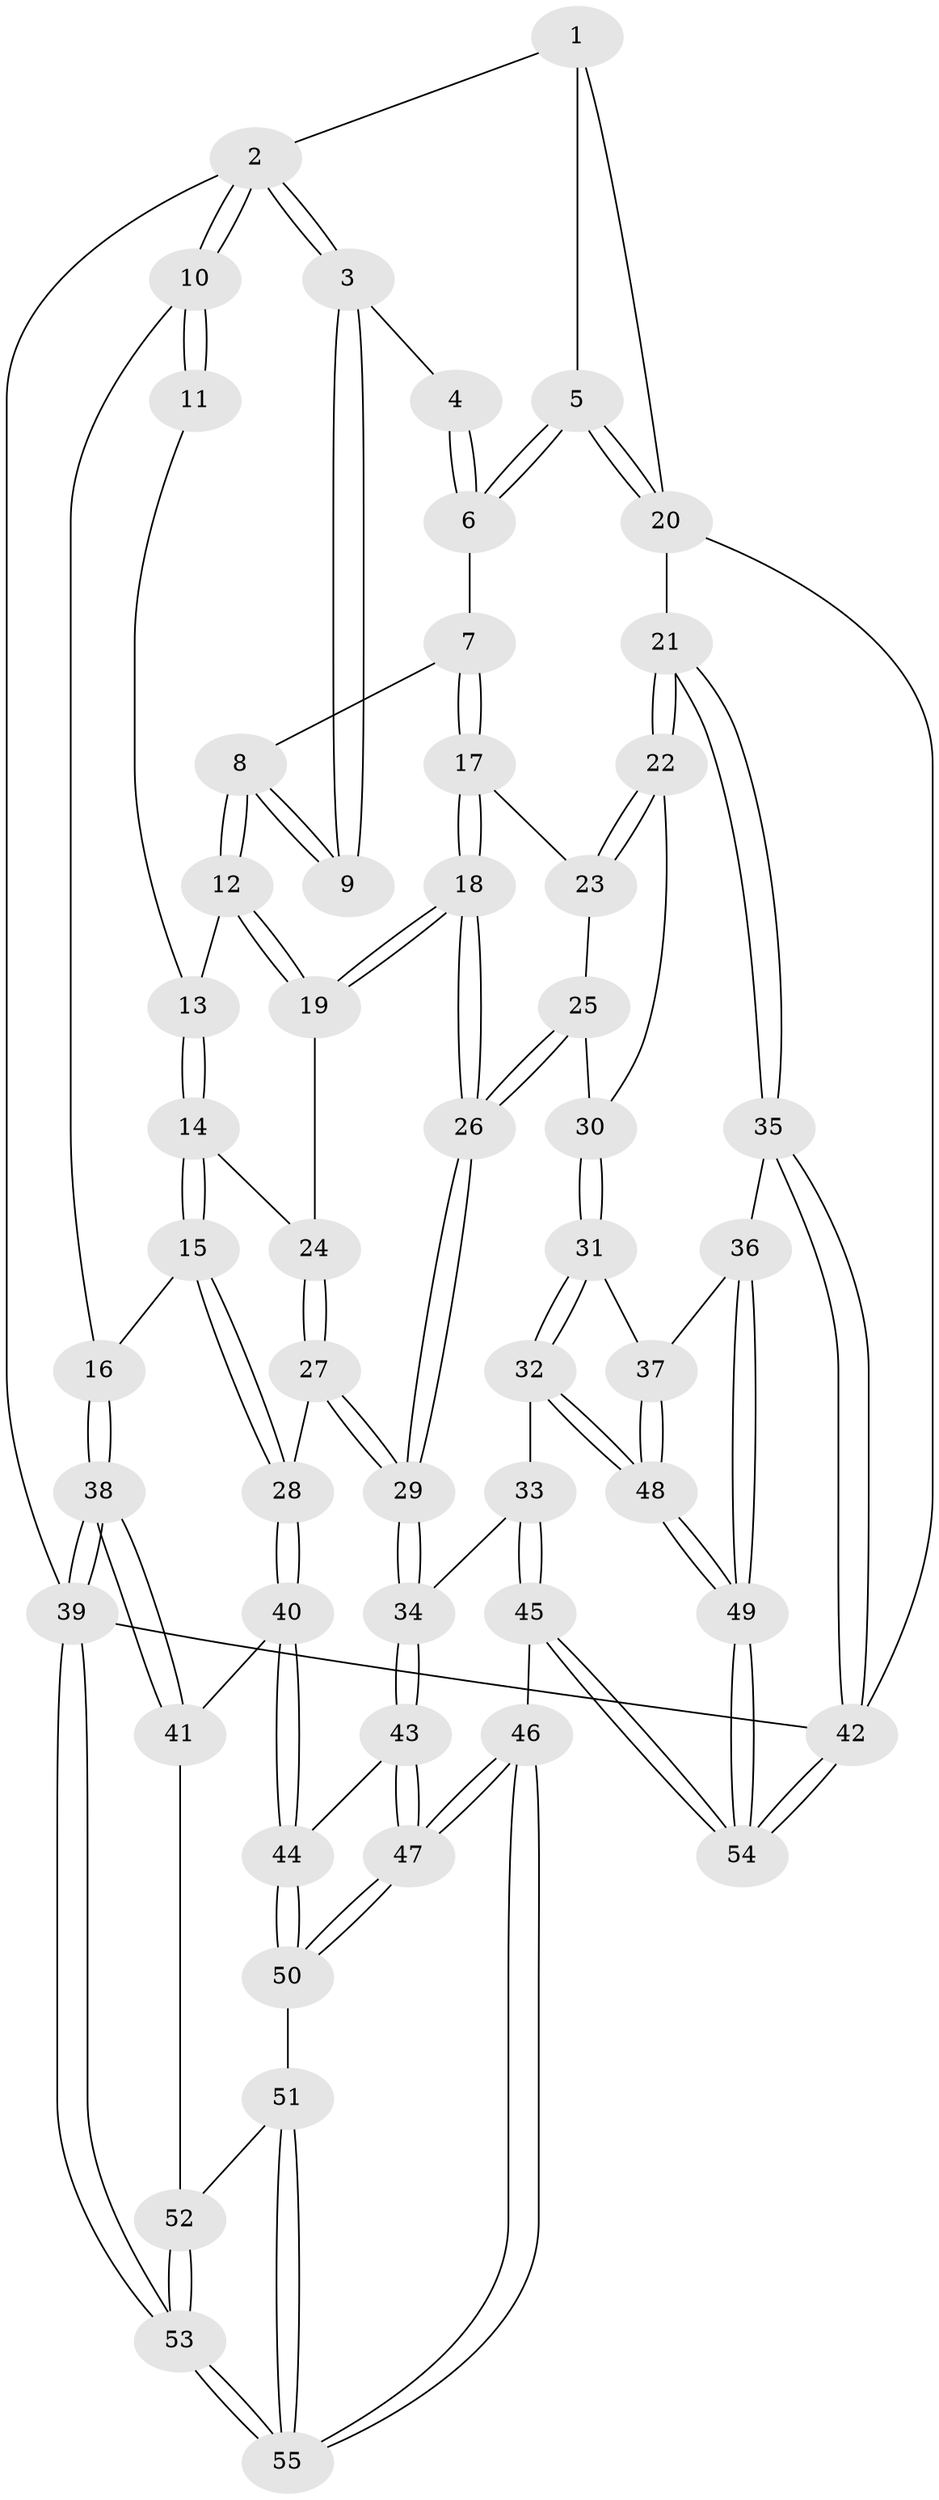 // coarse degree distribution, {3: 0.25806451612903225, 6: 0.06451612903225806, 4: 0.3870967741935484, 5: 0.25806451612903225, 2: 0.03225806451612903}
// Generated by graph-tools (version 1.1) at 2025/42/03/06/25 10:42:27]
// undirected, 55 vertices, 134 edges
graph export_dot {
graph [start="1"]
  node [color=gray90,style=filled];
  1 [pos="+0.8671649982037922+0"];
  2 [pos="+0+0"];
  3 [pos="+0.565717315152948+0"];
  4 [pos="+0.6933611979846005+0"];
  5 [pos="+1+0.30713072655524587"];
  6 [pos="+0.8124148396258599+0.1859183321483495"];
  7 [pos="+0.7407476778189291+0.3493812007839372"];
  8 [pos="+0.5293646381890335+0.23733103947162693"];
  9 [pos="+0.5301592746630571+0.0361713001397943"];
  10 [pos="+0+0.13832420224261843"];
  11 [pos="+0.3215915836084156+0.15837513011897156"];
  12 [pos="+0.5103352754023184+0.3502095436118972"];
  13 [pos="+0.33232180521885124+0.3524019802815481"];
  14 [pos="+0.26666282393502266+0.42755929162688994"];
  15 [pos="+0.09730378312744963+0.4805818814442116"];
  16 [pos="+0+0.45856601508618033"];
  17 [pos="+0.7295443176487583+0.397154772147208"];
  18 [pos="+0.6314092150897233+0.4619018371950415"];
  19 [pos="+0.5327060913392855+0.39513703937715816"];
  20 [pos="+1+0.36479380658997207"];
  21 [pos="+1+0.4977338521195907"];
  22 [pos="+1+0.5118012793793063"];
  23 [pos="+0.8442924257431862+0.4629787935603022"];
  24 [pos="+0.4088570033461651+0.5120428051397017"];
  25 [pos="+0.7359775923065971+0.6042080135958507"];
  26 [pos="+0.6298838381248328+0.5991522665359544"];
  27 [pos="+0.43010761718984675+0.604833436919852"];
  28 [pos="+0.29110483735729575+0.687557075130073"];
  29 [pos="+0.590450490046753+0.6585625887109138"];
  30 [pos="+0.8432786574472378+0.6440992771712746"];
  31 [pos="+0.8323639550500517+0.7228411916874401"];
  32 [pos="+0.7917095260496733+0.7829581497615952"];
  33 [pos="+0.6056463501820646+0.6881662480606733"];
  34 [pos="+0.5912789790827748+0.6703759954682215"];
  35 [pos="+1+0.6838983554337186"];
  36 [pos="+0.9918724632326794+0.7707874619805732"];
  37 [pos="+0.967458342769079+0.769086386811188"];
  38 [pos="+0+0.7634639701959486"];
  39 [pos="+0+1"];
  40 [pos="+0.2917404281248839+0.714935968646554"];
  41 [pos="+0.16331300987989886+0.7961230955959466"];
  42 [pos="+1+1"];
  43 [pos="+0.5328975172920792+0.7401417316629606"];
  44 [pos="+0.3310669506625839+0.7798904342572855"];
  45 [pos="+0.7157099013910184+1"];
  46 [pos="+0.5419326148698793+1"];
  47 [pos="+0.4732985347504257+0.9642981079856647"];
  48 [pos="+0.8004956309155417+0.8390838881213205"];
  49 [pos="+0.7918795885929512+1"];
  50 [pos="+0.33741756709131415+0.8222928164164196"];
  51 [pos="+0.24044815077990625+0.9109199886921113"];
  52 [pos="+0.16984179770829763+0.8152521605633616"];
  53 [pos="+0.009730692330391791+1"];
  54 [pos="+0.7720535449676504+1"];
  55 [pos="+0.06019211101762651+1"];
  1 -- 2;
  1 -- 5;
  1 -- 20;
  2 -- 3;
  2 -- 3;
  2 -- 10;
  2 -- 10;
  2 -- 39;
  3 -- 4;
  3 -- 9;
  3 -- 9;
  4 -- 6;
  4 -- 6;
  5 -- 6;
  5 -- 6;
  5 -- 20;
  5 -- 20;
  6 -- 7;
  7 -- 8;
  7 -- 17;
  7 -- 17;
  8 -- 9;
  8 -- 9;
  8 -- 12;
  8 -- 12;
  10 -- 11;
  10 -- 11;
  10 -- 16;
  11 -- 13;
  12 -- 13;
  12 -- 19;
  12 -- 19;
  13 -- 14;
  13 -- 14;
  14 -- 15;
  14 -- 15;
  14 -- 24;
  15 -- 16;
  15 -- 28;
  15 -- 28;
  16 -- 38;
  16 -- 38;
  17 -- 18;
  17 -- 18;
  17 -- 23;
  18 -- 19;
  18 -- 19;
  18 -- 26;
  18 -- 26;
  19 -- 24;
  20 -- 21;
  20 -- 42;
  21 -- 22;
  21 -- 22;
  21 -- 35;
  21 -- 35;
  22 -- 23;
  22 -- 23;
  22 -- 30;
  23 -- 25;
  24 -- 27;
  24 -- 27;
  25 -- 26;
  25 -- 26;
  25 -- 30;
  26 -- 29;
  26 -- 29;
  27 -- 28;
  27 -- 29;
  27 -- 29;
  28 -- 40;
  28 -- 40;
  29 -- 34;
  29 -- 34;
  30 -- 31;
  30 -- 31;
  31 -- 32;
  31 -- 32;
  31 -- 37;
  32 -- 33;
  32 -- 48;
  32 -- 48;
  33 -- 34;
  33 -- 45;
  33 -- 45;
  34 -- 43;
  34 -- 43;
  35 -- 36;
  35 -- 42;
  35 -- 42;
  36 -- 37;
  36 -- 49;
  36 -- 49;
  37 -- 48;
  37 -- 48;
  38 -- 39;
  38 -- 39;
  38 -- 41;
  38 -- 41;
  39 -- 53;
  39 -- 53;
  39 -- 42;
  40 -- 41;
  40 -- 44;
  40 -- 44;
  41 -- 52;
  42 -- 54;
  42 -- 54;
  43 -- 44;
  43 -- 47;
  43 -- 47;
  44 -- 50;
  44 -- 50;
  45 -- 46;
  45 -- 54;
  45 -- 54;
  46 -- 47;
  46 -- 47;
  46 -- 55;
  46 -- 55;
  47 -- 50;
  47 -- 50;
  48 -- 49;
  48 -- 49;
  49 -- 54;
  49 -- 54;
  50 -- 51;
  51 -- 52;
  51 -- 55;
  51 -- 55;
  52 -- 53;
  52 -- 53;
  53 -- 55;
  53 -- 55;
}
